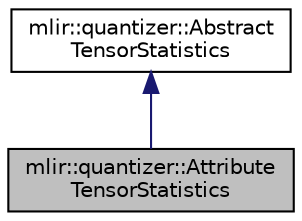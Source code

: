digraph "mlir::quantizer::AttributeTensorStatistics"
{
  bgcolor="transparent";
  edge [fontname="Helvetica",fontsize="10",labelfontname="Helvetica",labelfontsize="10"];
  node [fontname="Helvetica",fontsize="10",shape=record];
  Node2 [label="mlir::quantizer::Attribute\lTensorStatistics",height=0.2,width=0.4,color="black", fillcolor="grey75", style="filled", fontcolor="black"];
  Node3 -> Node2 [dir="back",color="midnightblue",fontsize="10",style="solid",fontname="Helvetica"];
  Node3 [label="mlir::quantizer::Abstract\lTensorStatistics",height=0.2,width=0.4,color="black",URL="$classmlir_1_1quantizer_1_1AbstractTensorStatistics.html",tooltip="Base class for querying statistics about a tensor. "];
}
